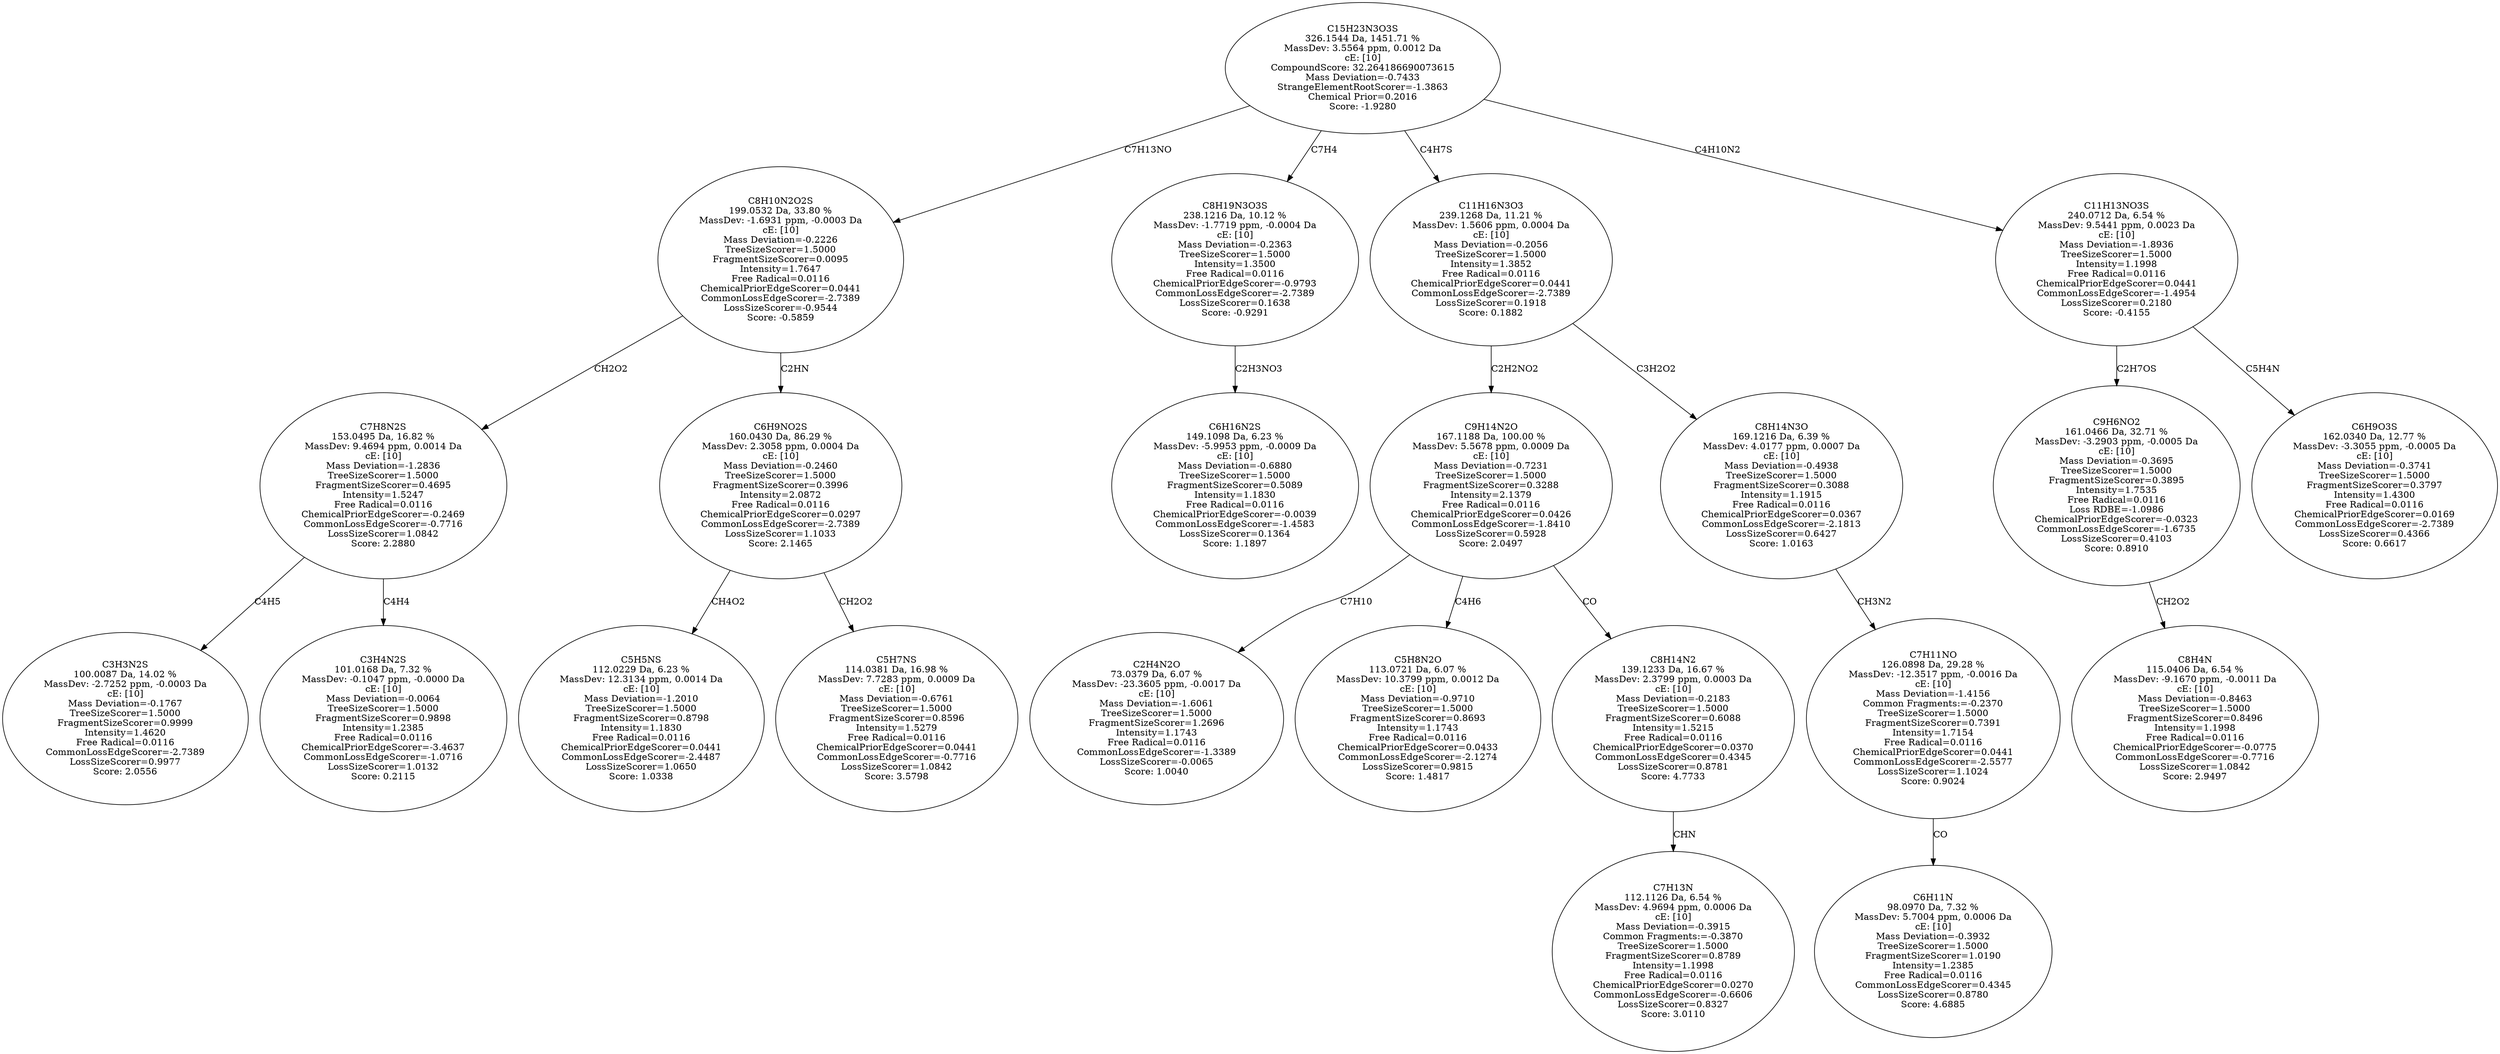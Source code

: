 strict digraph {
v1 [label="C3H3N2S\n100.0087 Da, 14.02 %\nMassDev: -2.7252 ppm, -0.0003 Da\ncE: [10]\nMass Deviation=-0.1767\nTreeSizeScorer=1.5000\nFragmentSizeScorer=0.9999\nIntensity=1.4620\nFree Radical=0.0116\nCommonLossEdgeScorer=-2.7389\nLossSizeScorer=0.9977\nScore: 2.0556"];
v2 [label="C3H4N2S\n101.0168 Da, 7.32 %\nMassDev: -0.1047 ppm, -0.0000 Da\ncE: [10]\nMass Deviation=-0.0064\nTreeSizeScorer=1.5000\nFragmentSizeScorer=0.9898\nIntensity=1.2385\nFree Radical=0.0116\nChemicalPriorEdgeScorer=-3.4637\nCommonLossEdgeScorer=-1.0716\nLossSizeScorer=1.0132\nScore: 0.2115"];
v3 [label="C7H8N2S\n153.0495 Da, 16.82 %\nMassDev: 9.4694 ppm, 0.0014 Da\ncE: [10]\nMass Deviation=-1.2836\nTreeSizeScorer=1.5000\nFragmentSizeScorer=0.4695\nIntensity=1.5247\nFree Radical=0.0116\nChemicalPriorEdgeScorer=-0.2469\nCommonLossEdgeScorer=-0.7716\nLossSizeScorer=1.0842\nScore: 2.2880"];
v4 [label="C5H5NS\n112.0229 Da, 6.23 %\nMassDev: 12.3134 ppm, 0.0014 Da\ncE: [10]\nMass Deviation=-1.2010\nTreeSizeScorer=1.5000\nFragmentSizeScorer=0.8798\nIntensity=1.1830\nFree Radical=0.0116\nChemicalPriorEdgeScorer=0.0441\nCommonLossEdgeScorer=-2.4487\nLossSizeScorer=1.0650\nScore: 1.0338"];
v5 [label="C5H7NS\n114.0381 Da, 16.98 %\nMassDev: 7.7283 ppm, 0.0009 Da\ncE: [10]\nMass Deviation=-0.6761\nTreeSizeScorer=1.5000\nFragmentSizeScorer=0.8596\nIntensity=1.5279\nFree Radical=0.0116\nChemicalPriorEdgeScorer=0.0441\nCommonLossEdgeScorer=-0.7716\nLossSizeScorer=1.0842\nScore: 3.5798"];
v6 [label="C6H9NO2S\n160.0430 Da, 86.29 %\nMassDev: 2.3058 ppm, 0.0004 Da\ncE: [10]\nMass Deviation=-0.2460\nTreeSizeScorer=1.5000\nFragmentSizeScorer=0.3996\nIntensity=2.0872\nFree Radical=0.0116\nChemicalPriorEdgeScorer=0.0297\nCommonLossEdgeScorer=-2.7389\nLossSizeScorer=1.1033\nScore: 2.1465"];
v7 [label="C8H10N2O2S\n199.0532 Da, 33.80 %\nMassDev: -1.6931 ppm, -0.0003 Da\ncE: [10]\nMass Deviation=-0.2226\nTreeSizeScorer=1.5000\nFragmentSizeScorer=0.0095\nIntensity=1.7647\nFree Radical=0.0116\nChemicalPriorEdgeScorer=0.0441\nCommonLossEdgeScorer=-2.7389\nLossSizeScorer=-0.9544\nScore: -0.5859"];
v8 [label="C6H16N2S\n149.1098 Da, 6.23 %\nMassDev: -5.9953 ppm, -0.0009 Da\ncE: [10]\nMass Deviation=-0.6880\nTreeSizeScorer=1.5000\nFragmentSizeScorer=0.5089\nIntensity=1.1830\nFree Radical=0.0116\nChemicalPriorEdgeScorer=-0.0039\nCommonLossEdgeScorer=-1.4583\nLossSizeScorer=0.1364\nScore: 1.1897"];
v9 [label="C8H19N3O3S\n238.1216 Da, 10.12 %\nMassDev: -1.7719 ppm, -0.0004 Da\ncE: [10]\nMass Deviation=-0.2363\nTreeSizeScorer=1.5000\nIntensity=1.3500\nFree Radical=0.0116\nChemicalPriorEdgeScorer=-0.9793\nCommonLossEdgeScorer=-2.7389\nLossSizeScorer=0.1638\nScore: -0.9291"];
v10 [label="C2H4N2O\n73.0379 Da, 6.07 %\nMassDev: -23.3605 ppm, -0.0017 Da\ncE: [10]\nMass Deviation=-1.6061\nTreeSizeScorer=1.5000\nFragmentSizeScorer=1.2696\nIntensity=1.1743\nFree Radical=0.0116\nCommonLossEdgeScorer=-1.3389\nLossSizeScorer=-0.0065\nScore: 1.0040"];
v11 [label="C5H8N2O\n113.0721 Da, 6.07 %\nMassDev: 10.3799 ppm, 0.0012 Da\ncE: [10]\nMass Deviation=-0.9710\nTreeSizeScorer=1.5000\nFragmentSizeScorer=0.8693\nIntensity=1.1743\nFree Radical=0.0116\nChemicalPriorEdgeScorer=0.0433\nCommonLossEdgeScorer=-2.1274\nLossSizeScorer=0.9815\nScore: 1.4817"];
v12 [label="C7H13N\n112.1126 Da, 6.54 %\nMassDev: 4.9694 ppm, 0.0006 Da\ncE: [10]\nMass Deviation=-0.3915\nCommon Fragments:=-0.3870\nTreeSizeScorer=1.5000\nFragmentSizeScorer=0.8789\nIntensity=1.1998\nFree Radical=0.0116\nChemicalPriorEdgeScorer=0.0270\nCommonLossEdgeScorer=-0.6606\nLossSizeScorer=0.8327\nScore: 3.0110"];
v13 [label="C8H14N2\n139.1233 Da, 16.67 %\nMassDev: 2.3799 ppm, 0.0003 Da\ncE: [10]\nMass Deviation=-0.2183\nTreeSizeScorer=1.5000\nFragmentSizeScorer=0.6088\nIntensity=1.5215\nFree Radical=0.0116\nChemicalPriorEdgeScorer=0.0370\nCommonLossEdgeScorer=0.4345\nLossSizeScorer=0.8781\nScore: 4.7733"];
v14 [label="C9H14N2O\n167.1188 Da, 100.00 %\nMassDev: 5.5678 ppm, 0.0009 Da\ncE: [10]\nMass Deviation=-0.7231\nTreeSizeScorer=1.5000\nFragmentSizeScorer=0.3288\nIntensity=2.1379\nFree Radical=0.0116\nChemicalPriorEdgeScorer=0.0426\nCommonLossEdgeScorer=-1.8410\nLossSizeScorer=0.5928\nScore: 2.0497"];
v15 [label="C6H11N\n98.0970 Da, 7.32 %\nMassDev: 5.7004 ppm, 0.0006 Da\ncE: [10]\nMass Deviation=-0.3932\nTreeSizeScorer=1.5000\nFragmentSizeScorer=1.0190\nIntensity=1.2385\nFree Radical=0.0116\nCommonLossEdgeScorer=0.4345\nLossSizeScorer=0.8780\nScore: 4.6885"];
v16 [label="C7H11NO\n126.0898 Da, 29.28 %\nMassDev: -12.3517 ppm, -0.0016 Da\ncE: [10]\nMass Deviation=-1.4156\nCommon Fragments:=-0.2370\nTreeSizeScorer=1.5000\nFragmentSizeScorer=0.7391\nIntensity=1.7154\nFree Radical=0.0116\nChemicalPriorEdgeScorer=0.0441\nCommonLossEdgeScorer=-2.5577\nLossSizeScorer=1.1024\nScore: 0.9024"];
v17 [label="C8H14N3O\n169.1216 Da, 6.39 %\nMassDev: 4.0177 ppm, 0.0007 Da\ncE: [10]\nMass Deviation=-0.4938\nTreeSizeScorer=1.5000\nFragmentSizeScorer=0.3088\nIntensity=1.1915\nFree Radical=0.0116\nChemicalPriorEdgeScorer=0.0367\nCommonLossEdgeScorer=-2.1813\nLossSizeScorer=0.6427\nScore: 1.0163"];
v18 [label="C11H16N3O3\n239.1268 Da, 11.21 %\nMassDev: 1.5606 ppm, 0.0004 Da\ncE: [10]\nMass Deviation=-0.2056\nTreeSizeScorer=1.5000\nIntensity=1.3852\nFree Radical=0.0116\nChemicalPriorEdgeScorer=0.0441\nCommonLossEdgeScorer=-2.7389\nLossSizeScorer=0.1918\nScore: 0.1882"];
v19 [label="C8H4N\n115.0406 Da, 6.54 %\nMassDev: -9.1670 ppm, -0.0011 Da\ncE: [10]\nMass Deviation=-0.8463\nTreeSizeScorer=1.5000\nFragmentSizeScorer=0.8496\nIntensity=1.1998\nFree Radical=0.0116\nChemicalPriorEdgeScorer=-0.0775\nCommonLossEdgeScorer=-0.7716\nLossSizeScorer=1.0842\nScore: 2.9497"];
v20 [label="C9H6NO2\n161.0466 Da, 32.71 %\nMassDev: -3.2903 ppm, -0.0005 Da\ncE: [10]\nMass Deviation=-0.3695\nTreeSizeScorer=1.5000\nFragmentSizeScorer=0.3895\nIntensity=1.7535\nFree Radical=0.0116\nLoss RDBE=-1.0986\nChemicalPriorEdgeScorer=-0.0323\nCommonLossEdgeScorer=-1.6735\nLossSizeScorer=0.4103\nScore: 0.8910"];
v21 [label="C6H9O3S\n162.0340 Da, 12.77 %\nMassDev: -3.3055 ppm, -0.0005 Da\ncE: [10]\nMass Deviation=-0.3741\nTreeSizeScorer=1.5000\nFragmentSizeScorer=0.3797\nIntensity=1.4300\nFree Radical=0.0116\nChemicalPriorEdgeScorer=0.0169\nCommonLossEdgeScorer=-2.7389\nLossSizeScorer=0.4366\nScore: 0.6617"];
v22 [label="C11H13NO3S\n240.0712 Da, 6.54 %\nMassDev: 9.5441 ppm, 0.0023 Da\ncE: [10]\nMass Deviation=-1.8936\nTreeSizeScorer=1.5000\nIntensity=1.1998\nFree Radical=0.0116\nChemicalPriorEdgeScorer=0.0441\nCommonLossEdgeScorer=-1.4954\nLossSizeScorer=0.2180\nScore: -0.4155"];
v23 [label="C15H23N3O3S\n326.1544 Da, 1451.71 %\nMassDev: 3.5564 ppm, 0.0012 Da\ncE: [10]\nCompoundScore: 32.264186690073615\nMass Deviation=-0.7433\nStrangeElementRootScorer=-1.3863\nChemical Prior=0.2016\nScore: -1.9280"];
v3 -> v1 [label="C4H5"];
v3 -> v2 [label="C4H4"];
v7 -> v3 [label="CH2O2"];
v6 -> v4 [label="CH4O2"];
v6 -> v5 [label="CH2O2"];
v7 -> v6 [label="C2HN"];
v23 -> v7 [label="C7H13NO"];
v9 -> v8 [label="C2H3NO3"];
v23 -> v9 [label="C7H4"];
v14 -> v10 [label="C7H10"];
v14 -> v11 [label="C4H6"];
v13 -> v12 [label="CHN"];
v14 -> v13 [label="CO"];
v18 -> v14 [label="C2H2NO2"];
v16 -> v15 [label="CO"];
v17 -> v16 [label="CH3N2"];
v18 -> v17 [label="C3H2O2"];
v23 -> v18 [label="C4H7S"];
v20 -> v19 [label="CH2O2"];
v22 -> v20 [label="C2H7OS"];
v22 -> v21 [label="C5H4N"];
v23 -> v22 [label="C4H10N2"];
}
